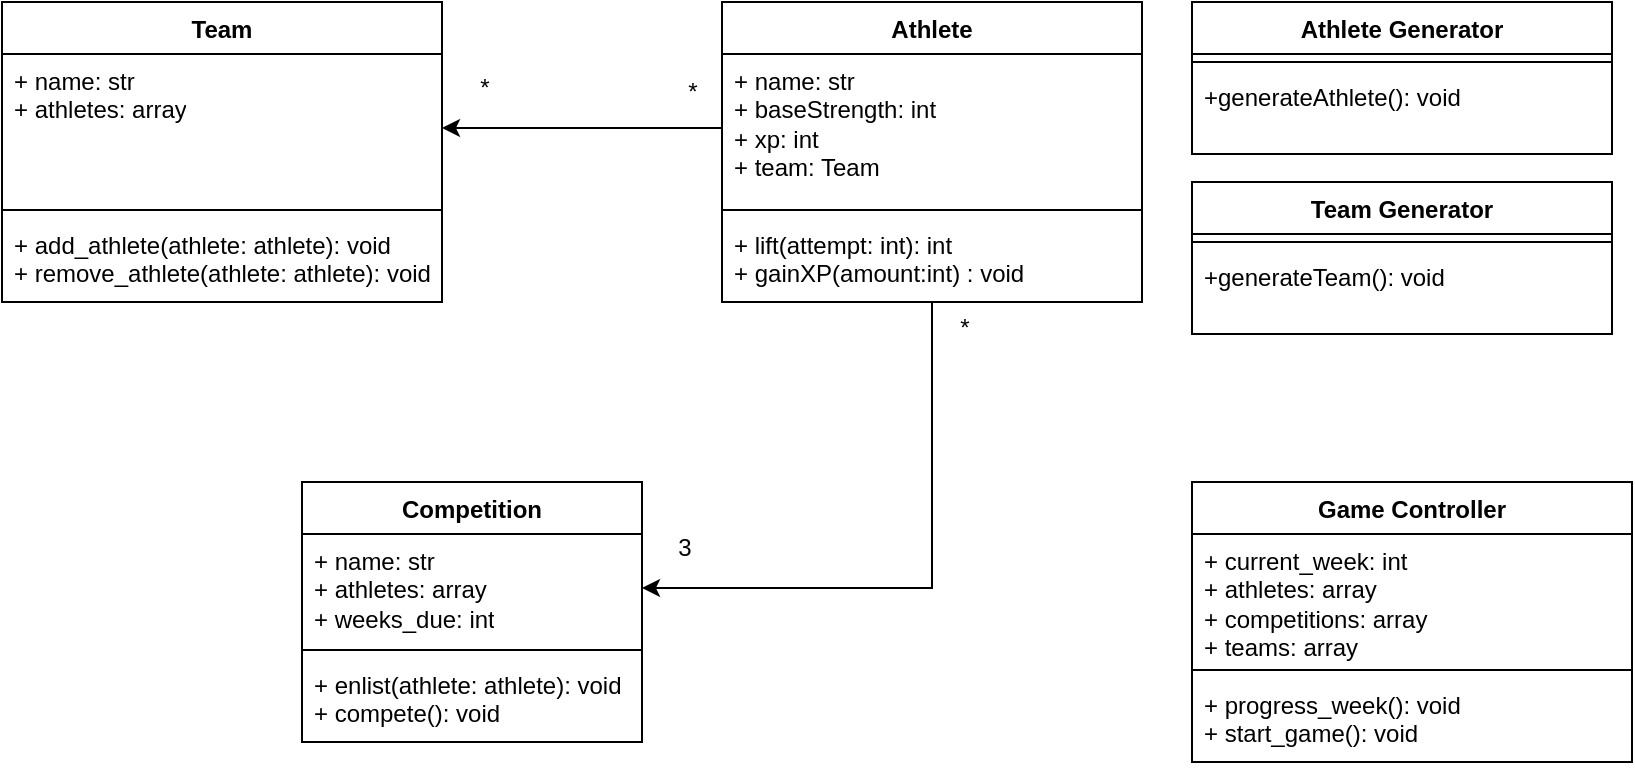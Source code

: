 <mxfile version="28.2.3">
  <diagram name="Page-1" id="uiEVrqM6zR9FgZwaDUHF">
    <mxGraphModel dx="1360" dy="795" grid="1" gridSize="10" guides="1" tooltips="1" connect="1" arrows="1" fold="1" page="1" pageScale="1" pageWidth="850" pageHeight="1100" math="0" shadow="0">
      <root>
        <mxCell id="0" />
        <mxCell id="1" parent="0" />
        <mxCell id="1RI_x-pAXlu_aGpAI-7a-5" style="edgeStyle=orthogonalEdgeStyle;rounded=0;orthogonalLoop=1;jettySize=auto;html=1;" edge="1" parent="1" source="7aWqR-SPFKHSEZrjgF6k-8" target="7aWqR-SPFKHSEZrjgF6k-13">
          <mxGeometry relative="1" as="geometry" />
        </mxCell>
        <mxCell id="7aWqR-SPFKHSEZrjgF6k-8" value="Athlete" style="swimlane;fontStyle=1;align=center;verticalAlign=top;childLayout=stackLayout;horizontal=1;startSize=26;horizontalStack=0;resizeParent=1;resizeParentMax=0;resizeLast=0;collapsible=1;marginBottom=0;whiteSpace=wrap;html=1;" parent="1" vertex="1">
          <mxGeometry x="390" y="40" width="210" height="150" as="geometry" />
        </mxCell>
        <mxCell id="7aWqR-SPFKHSEZrjgF6k-9" value="&lt;div&gt;+ name: str&lt;/div&gt;&lt;div&gt;+ baseStrength: int&lt;/div&gt;&lt;div&gt;+ xp: int&lt;/div&gt;&lt;div&gt;+ team: Team&lt;/div&gt;&lt;div&gt;&lt;br&gt;&lt;/div&gt;" style="text;strokeColor=none;fillColor=none;align=left;verticalAlign=top;spacingLeft=4;spacingRight=4;overflow=hidden;rotatable=0;points=[[0,0.5],[1,0.5]];portConstraint=eastwest;whiteSpace=wrap;html=1;" parent="7aWqR-SPFKHSEZrjgF6k-8" vertex="1">
          <mxGeometry y="26" width="210" height="74" as="geometry" />
        </mxCell>
        <mxCell id="7aWqR-SPFKHSEZrjgF6k-10" value="" style="line;strokeWidth=1;fillColor=none;align=left;verticalAlign=middle;spacingTop=-1;spacingLeft=3;spacingRight=3;rotatable=0;labelPosition=right;points=[];portConstraint=eastwest;strokeColor=inherit;" parent="7aWqR-SPFKHSEZrjgF6k-8" vertex="1">
          <mxGeometry y="100" width="210" height="8" as="geometry" />
        </mxCell>
        <mxCell id="7aWqR-SPFKHSEZrjgF6k-11" value="&lt;div&gt;+ lift(attempt: int): int&lt;/div&gt;&lt;div&gt;+ gainXP(amount:int) : void&lt;/div&gt;" style="text;strokeColor=none;fillColor=none;align=left;verticalAlign=top;spacingLeft=4;spacingRight=4;overflow=hidden;rotatable=0;points=[[0,0.5],[1,0.5]];portConstraint=eastwest;whiteSpace=wrap;html=1;" parent="7aWqR-SPFKHSEZrjgF6k-8" vertex="1">
          <mxGeometry y="108" width="210" height="42" as="geometry" />
        </mxCell>
        <mxCell id="7aWqR-SPFKHSEZrjgF6k-12" value="Competition" style="swimlane;fontStyle=1;align=center;verticalAlign=top;childLayout=stackLayout;horizontal=1;startSize=26;horizontalStack=0;resizeParent=1;resizeParentMax=0;resizeLast=0;collapsible=1;marginBottom=0;whiteSpace=wrap;html=1;" parent="1" vertex="1">
          <mxGeometry x="180" y="280" width="170" height="130" as="geometry" />
        </mxCell>
        <mxCell id="7aWqR-SPFKHSEZrjgF6k-13" value="&lt;div&gt;+ name: str&lt;/div&gt;&lt;div&gt;+ athletes: array&lt;/div&gt;&lt;div&gt;+ weeks_due: int&lt;/div&gt;" style="text;strokeColor=none;fillColor=none;align=left;verticalAlign=top;spacingLeft=4;spacingRight=4;overflow=hidden;rotatable=0;points=[[0,0.5],[1,0.5]];portConstraint=eastwest;whiteSpace=wrap;html=1;" parent="7aWqR-SPFKHSEZrjgF6k-12" vertex="1">
          <mxGeometry y="26" width="170" height="54" as="geometry" />
        </mxCell>
        <mxCell id="7aWqR-SPFKHSEZrjgF6k-14" value="" style="line;strokeWidth=1;fillColor=none;align=left;verticalAlign=middle;spacingTop=-1;spacingLeft=3;spacingRight=3;rotatable=0;labelPosition=right;points=[];portConstraint=eastwest;strokeColor=inherit;" parent="7aWqR-SPFKHSEZrjgF6k-12" vertex="1">
          <mxGeometry y="80" width="170" height="8" as="geometry" />
        </mxCell>
        <mxCell id="7aWqR-SPFKHSEZrjgF6k-15" value="&lt;div&gt;+ enlist(athlete: athlete): void&lt;/div&gt;&lt;div&gt;+ compete(): void&lt;/div&gt;" style="text;strokeColor=none;fillColor=none;align=left;verticalAlign=top;spacingLeft=4;spacingRight=4;overflow=hidden;rotatable=0;points=[[0,0.5],[1,0.5]];portConstraint=eastwest;whiteSpace=wrap;html=1;" parent="7aWqR-SPFKHSEZrjgF6k-12" vertex="1">
          <mxGeometry y="88" width="170" height="42" as="geometry" />
        </mxCell>
        <mxCell id="7aWqR-SPFKHSEZrjgF6k-16" value="Game Controller" style="swimlane;fontStyle=1;align=center;verticalAlign=top;childLayout=stackLayout;horizontal=1;startSize=26;horizontalStack=0;resizeParent=1;resizeParentMax=0;resizeLast=0;collapsible=1;marginBottom=0;whiteSpace=wrap;html=1;" parent="1" vertex="1">
          <mxGeometry x="625" y="280" width="220" height="140" as="geometry" />
        </mxCell>
        <mxCell id="7aWqR-SPFKHSEZrjgF6k-17" value="&lt;div&gt;+ current_week: int&lt;/div&gt;&lt;div&gt;+ athletes: array&lt;/div&gt;&lt;div&gt;+ competitions: array&lt;/div&gt;&lt;div&gt;+ teams: array&lt;/div&gt;&lt;div&gt;&lt;br&gt;&lt;/div&gt;&lt;div&gt;&lt;br&gt;&lt;/div&gt;&lt;div&gt;&lt;br&gt;&lt;/div&gt;&lt;div&gt;&lt;br&gt;&lt;/div&gt;" style="text;strokeColor=none;fillColor=none;align=left;verticalAlign=top;spacingLeft=4;spacingRight=4;overflow=hidden;rotatable=0;points=[[0,0.5],[1,0.5]];portConstraint=eastwest;whiteSpace=wrap;html=1;" parent="7aWqR-SPFKHSEZrjgF6k-16" vertex="1">
          <mxGeometry y="26" width="220" height="64" as="geometry" />
        </mxCell>
        <mxCell id="7aWqR-SPFKHSEZrjgF6k-18" value="" style="line;strokeWidth=1;fillColor=none;align=left;verticalAlign=middle;spacingTop=-1;spacingLeft=3;spacingRight=3;rotatable=0;labelPosition=right;points=[];portConstraint=eastwest;strokeColor=inherit;" parent="7aWqR-SPFKHSEZrjgF6k-16" vertex="1">
          <mxGeometry y="90" width="220" height="8" as="geometry" />
        </mxCell>
        <mxCell id="7aWqR-SPFKHSEZrjgF6k-19" value="&lt;div&gt;+ progress_week(): void&lt;/div&gt;&lt;div&gt;+ start_game(): void&lt;/div&gt;" style="text;strokeColor=none;fillColor=none;align=left;verticalAlign=top;spacingLeft=4;spacingRight=4;overflow=hidden;rotatable=0;points=[[0,0.5],[1,0.5]];portConstraint=eastwest;whiteSpace=wrap;html=1;" parent="7aWqR-SPFKHSEZrjgF6k-16" vertex="1">
          <mxGeometry y="98" width="220" height="42" as="geometry" />
        </mxCell>
        <mxCell id="7aWqR-SPFKHSEZrjgF6k-20" value="Team" style="swimlane;fontStyle=1;align=center;verticalAlign=top;childLayout=stackLayout;horizontal=1;startSize=26;horizontalStack=0;resizeParent=1;resizeParentMax=0;resizeLast=0;collapsible=1;marginBottom=0;whiteSpace=wrap;html=1;" parent="1" vertex="1">
          <mxGeometry x="30" y="40" width="220" height="150" as="geometry" />
        </mxCell>
        <mxCell id="7aWqR-SPFKHSEZrjgF6k-21" value="&lt;div&gt;+ name: str&lt;/div&gt;&lt;div&gt;+ athletes: array&lt;/div&gt;&lt;div&gt;&lt;br&gt;&lt;/div&gt;" style="text;strokeColor=none;fillColor=none;align=left;verticalAlign=top;spacingLeft=4;spacingRight=4;overflow=hidden;rotatable=0;points=[[0,0.5],[1,0.5]];portConstraint=eastwest;whiteSpace=wrap;html=1;" parent="7aWqR-SPFKHSEZrjgF6k-20" vertex="1">
          <mxGeometry y="26" width="220" height="74" as="geometry" />
        </mxCell>
        <mxCell id="7aWqR-SPFKHSEZrjgF6k-22" value="" style="line;strokeWidth=1;fillColor=none;align=left;verticalAlign=middle;spacingTop=-1;spacingLeft=3;spacingRight=3;rotatable=0;labelPosition=right;points=[];portConstraint=eastwest;strokeColor=inherit;" parent="7aWqR-SPFKHSEZrjgF6k-20" vertex="1">
          <mxGeometry y="100" width="220" height="8" as="geometry" />
        </mxCell>
        <mxCell id="7aWqR-SPFKHSEZrjgF6k-23" value="&lt;div&gt;+ add_athlete(athlete: athlete): void&lt;/div&gt;&lt;div&gt;+ remove_athlete(athlete: athlete): void&lt;/div&gt;" style="text;strokeColor=none;fillColor=none;align=left;verticalAlign=top;spacingLeft=4;spacingRight=4;overflow=hidden;rotatable=0;points=[[0,0.5],[1,0.5]];portConstraint=eastwest;whiteSpace=wrap;html=1;" parent="7aWqR-SPFKHSEZrjgF6k-20" vertex="1">
          <mxGeometry y="108" width="220" height="42" as="geometry" />
        </mxCell>
        <mxCell id="1RI_x-pAXlu_aGpAI-7a-10" style="edgeStyle=orthogonalEdgeStyle;rounded=0;orthogonalLoop=1;jettySize=auto;html=1;" edge="1" parent="1" source="7aWqR-SPFKHSEZrjgF6k-9" target="7aWqR-SPFKHSEZrjgF6k-21">
          <mxGeometry relative="1" as="geometry" />
        </mxCell>
        <mxCell id="1RI_x-pAXlu_aGpAI-7a-12" value="*" style="text;html=1;align=center;verticalAlign=middle;resizable=0;points=[];autosize=1;strokeColor=none;fillColor=none;" vertex="1" parent="1">
          <mxGeometry x="496" y="188" width="30" height="30" as="geometry" />
        </mxCell>
        <mxCell id="1RI_x-pAXlu_aGpAI-7a-13" value="3" style="text;html=1;align=center;verticalAlign=middle;resizable=0;points=[];autosize=1;strokeColor=none;fillColor=none;" vertex="1" parent="1">
          <mxGeometry x="356" y="298" width="30" height="30" as="geometry" />
        </mxCell>
        <mxCell id="1RI_x-pAXlu_aGpAI-7a-14" value="*" style="text;html=1;align=center;verticalAlign=middle;resizable=0;points=[];autosize=1;strokeColor=none;fillColor=none;" vertex="1" parent="1">
          <mxGeometry x="360" y="70" width="30" height="30" as="geometry" />
        </mxCell>
        <mxCell id="1RI_x-pAXlu_aGpAI-7a-15" value="*" style="text;html=1;align=center;verticalAlign=middle;resizable=0;points=[];autosize=1;strokeColor=none;fillColor=none;" vertex="1" parent="1">
          <mxGeometry x="256" y="68" width="30" height="30" as="geometry" />
        </mxCell>
        <mxCell id="1RI_x-pAXlu_aGpAI-7a-16" value="Athlete Generator" style="swimlane;fontStyle=1;align=center;verticalAlign=top;childLayout=stackLayout;horizontal=1;startSize=26;horizontalStack=0;resizeParent=1;resizeParentMax=0;resizeLast=0;collapsible=1;marginBottom=0;whiteSpace=wrap;html=1;" vertex="1" parent="1">
          <mxGeometry x="625" y="40" width="210" height="76" as="geometry" />
        </mxCell>
        <mxCell id="1RI_x-pAXlu_aGpAI-7a-18" value="" style="line;strokeWidth=1;fillColor=none;align=left;verticalAlign=middle;spacingTop=-1;spacingLeft=3;spacingRight=3;rotatable=0;labelPosition=right;points=[];portConstraint=eastwest;strokeColor=inherit;" vertex="1" parent="1RI_x-pAXlu_aGpAI-7a-16">
          <mxGeometry y="26" width="210" height="8" as="geometry" />
        </mxCell>
        <mxCell id="1RI_x-pAXlu_aGpAI-7a-19" value="+generateAthlete(): void" style="text;strokeColor=none;fillColor=none;align=left;verticalAlign=top;spacingLeft=4;spacingRight=4;overflow=hidden;rotatable=0;points=[[0,0.5],[1,0.5]];portConstraint=eastwest;whiteSpace=wrap;html=1;" vertex="1" parent="1RI_x-pAXlu_aGpAI-7a-16">
          <mxGeometry y="34" width="210" height="42" as="geometry" />
        </mxCell>
        <mxCell id="1RI_x-pAXlu_aGpAI-7a-20" value="Team Generator" style="swimlane;fontStyle=1;align=center;verticalAlign=top;childLayout=stackLayout;horizontal=1;startSize=26;horizontalStack=0;resizeParent=1;resizeParentMax=0;resizeLast=0;collapsible=1;marginBottom=0;whiteSpace=wrap;html=1;" vertex="1" parent="1">
          <mxGeometry x="625" y="130" width="210" height="76" as="geometry" />
        </mxCell>
        <mxCell id="1RI_x-pAXlu_aGpAI-7a-21" value="" style="line;strokeWidth=1;fillColor=none;align=left;verticalAlign=middle;spacingTop=-1;spacingLeft=3;spacingRight=3;rotatable=0;labelPosition=right;points=[];portConstraint=eastwest;strokeColor=inherit;" vertex="1" parent="1RI_x-pAXlu_aGpAI-7a-20">
          <mxGeometry y="26" width="210" height="8" as="geometry" />
        </mxCell>
        <mxCell id="1RI_x-pAXlu_aGpAI-7a-22" value="+generateTeam(): void" style="text;strokeColor=none;fillColor=none;align=left;verticalAlign=top;spacingLeft=4;spacingRight=4;overflow=hidden;rotatable=0;points=[[0,0.5],[1,0.5]];portConstraint=eastwest;whiteSpace=wrap;html=1;" vertex="1" parent="1RI_x-pAXlu_aGpAI-7a-20">
          <mxGeometry y="34" width="210" height="42" as="geometry" />
        </mxCell>
      </root>
    </mxGraphModel>
  </diagram>
</mxfile>

